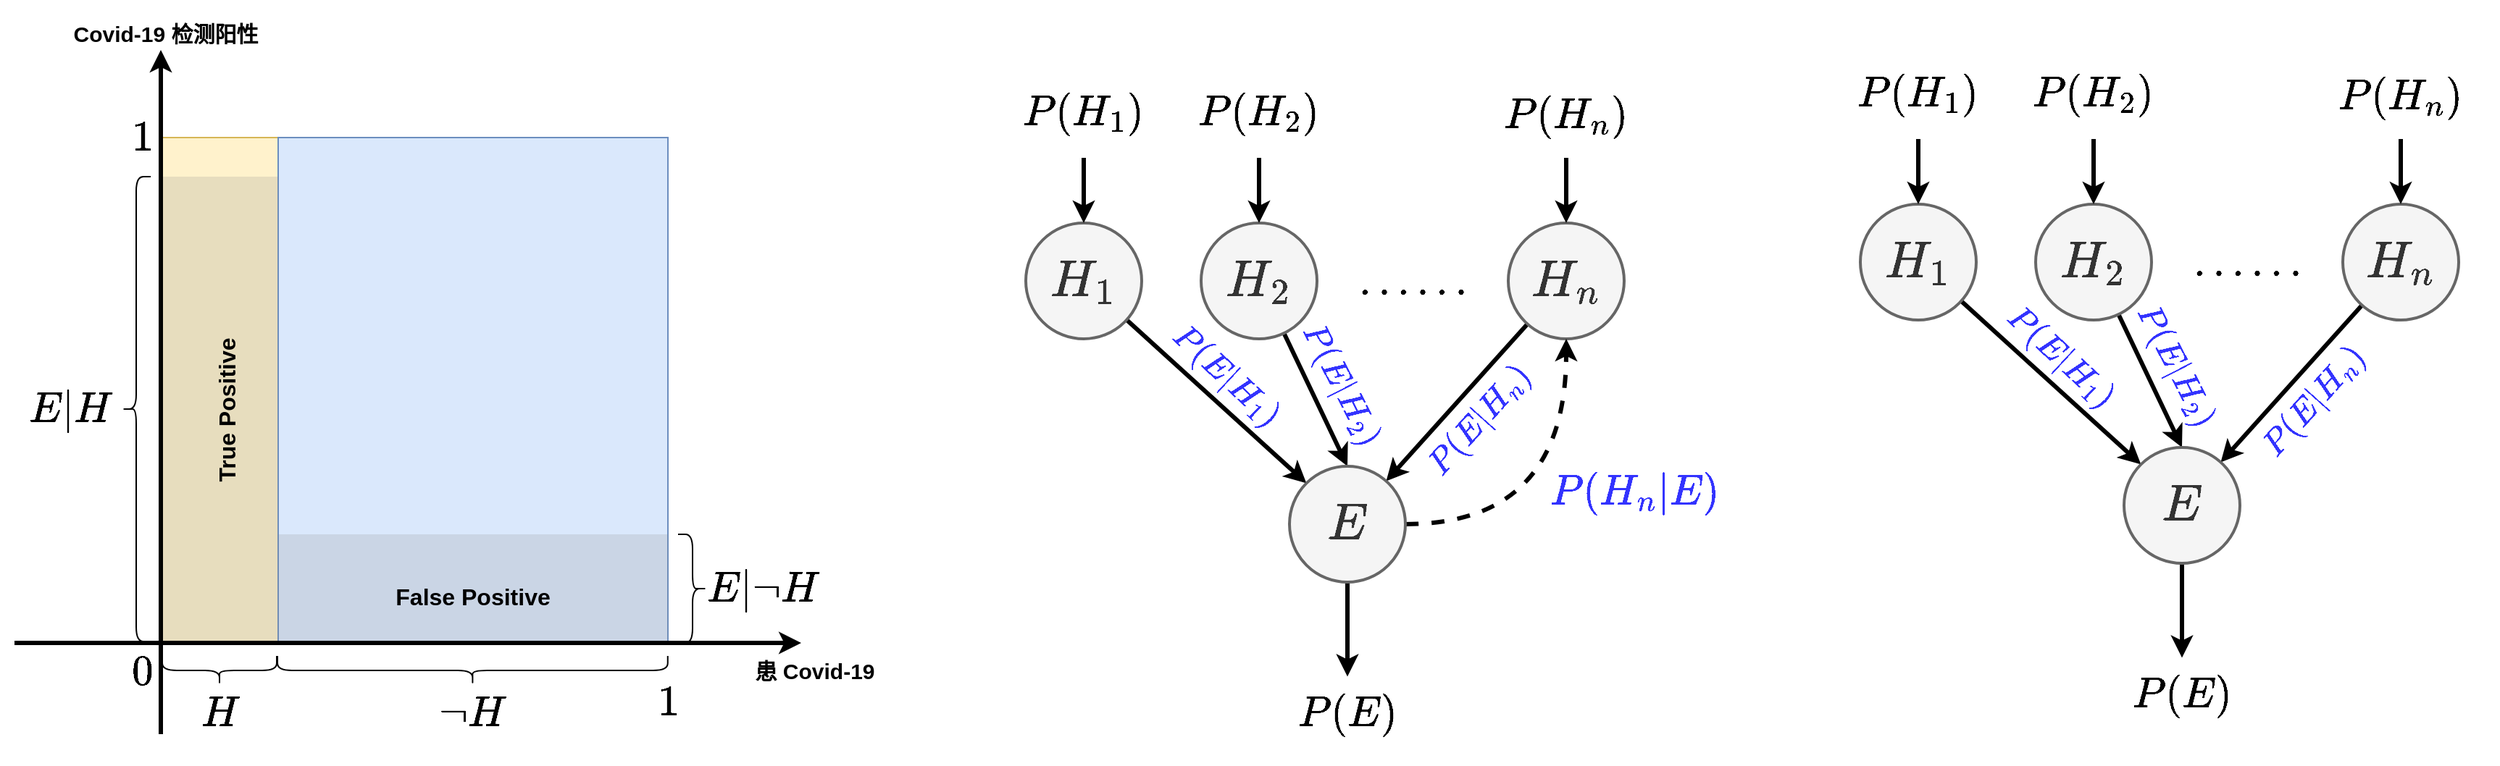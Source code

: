 <mxfile version="15.8.7" type="device"><diagram id="snbHVpk4Dze9bWe89kYk" name="第 1 页"><mxGraphModel dx="1198" dy="798" grid="0" gridSize="10" guides="1" tooltips="1" connect="1" arrows="1" fold="1" page="0" pageScale="1" pageWidth="827" pageHeight="1169" math="1" shadow="0"><root><mxCell id="0"/><mxCell id="1" parent="0"/><mxCell id="R_dMZILI9JI4HzgLOZ_--2" value="" style="whiteSpace=wrap;html=1;aspect=fixed;" vertex="1" parent="1"><mxGeometry x="175" y="146" width="349" height="349" as="geometry"/></mxCell><mxCell id="R_dMZILI9JI4HzgLOZ_--3" value="" style="rounded=0;whiteSpace=wrap;html=1;fillColor=#fff2cc;strokeColor=#d6b656;" vertex="1" parent="1"><mxGeometry x="175" y="146" width="80" height="349" as="geometry"/></mxCell><mxCell id="R_dMZILI9JI4HzgLOZ_--4" value="" style="rounded=0;whiteSpace=wrap;html=1;fillColor=#dae8fc;strokeColor=#6c8ebf;" vertex="1" parent="1"><mxGeometry x="255" y="146" width="269" height="349" as="geometry"/></mxCell><mxCell id="R_dMZILI9JI4HzgLOZ_--5" value="" style="rounded=0;whiteSpace=wrap;html=1;fillColor=#858585;fontColor=#333333;strokeColor=none;opacity=20;" vertex="1" parent="1"><mxGeometry x="175" y="173" width="80" height="322" as="geometry"/></mxCell><mxCell id="R_dMZILI9JI4HzgLOZ_--6" value="" style="rounded=0;whiteSpace=wrap;html=1;fillColor=#858585;fontColor=#333333;strokeColor=none;opacity=20;" vertex="1" parent="1"><mxGeometry x="255" y="420" width="269" height="75" as="geometry"/></mxCell><mxCell id="R_dMZILI9JI4HzgLOZ_--7" value="&lt;font style=&quot;font-size: 25px&quot;&gt;$$H$$&lt;/font&gt;" style="text;html=1;strokeColor=none;fillColor=none;align=center;verticalAlign=middle;whiteSpace=wrap;rounded=0;opacity=30;fontSize=30;" vertex="1" parent="1"><mxGeometry x="184.5" y="528" width="60" height="30" as="geometry"/></mxCell><mxCell id="R_dMZILI9JI4HzgLOZ_--8" value="" style="shape=curlyBracket;whiteSpace=wrap;html=1;rounded=1;fontSize=25;strokeColor=#000000;fillColor=#858585;rotation=-90;" vertex="1" parent="1"><mxGeometry x="204.5" y="474.5" width="20" height="79" as="geometry"/></mxCell><mxCell id="R_dMZILI9JI4HzgLOZ_--9" value="&lt;font style=&quot;font-size: 25px&quot;&gt;$$\lnot H$$&lt;/font&gt;" style="text;html=1;strokeColor=none;fillColor=none;align=center;verticalAlign=middle;whiteSpace=wrap;rounded=0;opacity=30;fontSize=30;" vertex="1" parent="1"><mxGeometry x="359.19" y="528" width="60" height="30" as="geometry"/></mxCell><mxCell id="R_dMZILI9JI4HzgLOZ_--10" value="" style="shape=curlyBracket;whiteSpace=wrap;html=1;rounded=1;fontSize=25;strokeColor=#000000;fillColor=#858585;rotation=-90;" vertex="1" parent="1"><mxGeometry x="379.19" y="379.32" width="20" height="269.37" as="geometry"/></mxCell><mxCell id="R_dMZILI9JI4HzgLOZ_--11" value="" style="shape=curlyBracket;whiteSpace=wrap;html=1;rounded=1;fontSize=25;strokeColor=#000000;fillColor=#858585;rotation=0;" vertex="1" parent="1"><mxGeometry x="147" y="173" width="20" height="321" as="geometry"/></mxCell><mxCell id="R_dMZILI9JI4HzgLOZ_--12" value="&lt;font style=&quot;font-size: 25px&quot;&gt;$$E|H$$&lt;/font&gt;" style="text;html=1;strokeColor=none;fillColor=none;align=center;verticalAlign=middle;whiteSpace=wrap;rounded=0;opacity=30;fontSize=30;" vertex="1" parent="1"><mxGeometry x="82" y="318.5" width="60" height="30" as="geometry"/></mxCell><mxCell id="R_dMZILI9JI4HzgLOZ_--13" value="" style="shape=curlyBracket;whiteSpace=wrap;html=1;rounded=1;fontSize=25;strokeColor=#000000;fillColor=#858585;rotation=-180;" vertex="1" parent="1"><mxGeometry x="531" y="420" width="20" height="75" as="geometry"/></mxCell><mxCell id="R_dMZILI9JI4HzgLOZ_--14" value="&lt;font style=&quot;font-size: 25px&quot;&gt;$$E|\lnot H$$&lt;/font&gt;" style="text;html=1;strokeColor=none;fillColor=none;align=center;verticalAlign=middle;whiteSpace=wrap;rounded=0;opacity=30;fontSize=30;" vertex="1" parent="1"><mxGeometry x="560" y="442.5" width="60" height="30" as="geometry"/></mxCell><mxCell id="R_dMZILI9JI4HzgLOZ_--17" value="" style="endArrow=classic;html=1;rounded=0;fontSize=25;strokeWidth=3;endFill=1;" edge="1" parent="1"><mxGeometry width="50" height="50" relative="1" as="geometry"><mxPoint x="73" y="495" as="sourcePoint"/><mxPoint x="616" y="495" as="targetPoint"/></mxGeometry></mxCell><mxCell id="R_dMZILI9JI4HzgLOZ_--18" value="" style="endArrow=classic;html=1;rounded=0;fontSize=25;strokeWidth=3;endFill=1;" edge="1" parent="1"><mxGeometry width="50" height="50" relative="1" as="geometry"><mxPoint x="174" y="558" as="sourcePoint"/><mxPoint x="174" y="85.5" as="targetPoint"/></mxGeometry></mxCell><mxCell id="R_dMZILI9JI4HzgLOZ_--19" value="&lt;span style=&quot;font-size: 15px&quot;&gt;&lt;b&gt;患 Covid-19&lt;/b&gt;&lt;/span&gt;" style="text;html=1;strokeColor=none;fillColor=none;align=center;verticalAlign=middle;whiteSpace=wrap;rounded=0;opacity=30;fontSize=30;" vertex="1" parent="1"><mxGeometry x="576" y="494" width="99" height="30" as="geometry"/></mxCell><mxCell id="R_dMZILI9JI4HzgLOZ_--20" value="&lt;span style=&quot;font-size: 15px&quot;&gt;&lt;b&gt;Covid-19 检测阳性&lt;/b&gt;&lt;/span&gt;" style="text;html=1;strokeColor=none;fillColor=none;align=center;verticalAlign=middle;whiteSpace=wrap;rounded=0;opacity=30;fontSize=30;" vertex="1" parent="1"><mxGeometry x="109.5" y="54" width="135" height="30" as="geometry"/></mxCell><mxCell id="R_dMZILI9JI4HzgLOZ_--21" value="&lt;font style=&quot;font-size: 25px&quot;&gt;$$0$$&lt;/font&gt;" style="text;html=1;strokeColor=none;fillColor=none;align=center;verticalAlign=middle;whiteSpace=wrap;rounded=0;opacity=30;fontSize=30;" vertex="1" parent="1"><mxGeometry x="131" y="499" width="60" height="30" as="geometry"/></mxCell><mxCell id="R_dMZILI9JI4HzgLOZ_--22" value="&lt;font style=&quot;font-size: 25px&quot;&gt;$$1$$&lt;/font&gt;" style="text;html=1;strokeColor=none;fillColor=none;align=center;verticalAlign=middle;whiteSpace=wrap;rounded=0;opacity=30;fontSize=30;" vertex="1" parent="1"><mxGeometry x="131" y="130" width="60" height="30" as="geometry"/></mxCell><mxCell id="R_dMZILI9JI4HzgLOZ_--23" value="&lt;font style=&quot;font-size: 25px&quot;&gt;$$1$$&lt;/font&gt;" style="text;html=1;strokeColor=none;fillColor=none;align=center;verticalAlign=middle;whiteSpace=wrap;rounded=0;opacity=30;fontSize=30;" vertex="1" parent="1"><mxGeometry x="494" y="520" width="60" height="30" as="geometry"/></mxCell><mxCell id="R_dMZILI9JI4HzgLOZ_--28" value="&lt;font style=&quot;font-size: 16px&quot;&gt;&lt;b&gt;True Positive&lt;/b&gt;&lt;br&gt;&lt;/font&gt;" style="text;html=1;strokeColor=none;fillColor=none;align=center;verticalAlign=middle;whiteSpace=wrap;rounded=0;opacity=30;fontSize=30;rotation=-90;" vertex="1" parent="1"><mxGeometry x="157.25" y="325.5" width="114.5" height="17" as="geometry"/></mxCell><mxCell id="R_dMZILI9JI4HzgLOZ_--30" value="&lt;font style=&quot;font-size: 16px&quot;&gt;&lt;b&gt;False Positive&lt;/b&gt;&lt;br&gt;&lt;/font&gt;" style="text;html=1;strokeColor=none;fillColor=none;align=center;verticalAlign=middle;whiteSpace=wrap;rounded=0;opacity=30;fontSize=30;" vertex="1" parent="1"><mxGeometry x="320" y="443.75" width="139" height="27.5" as="geometry"/></mxCell><mxCell id="R_dMZILI9JI4HzgLOZ_--37" style="rounded=0;orthogonalLoop=1;jettySize=auto;html=1;entryX=0;entryY=0;entryDx=0;entryDy=0;fontSize=30;fontColor=#FF0000;endArrow=classic;endFill=1;strokeWidth=3;" edge="1" parent="1" source="R_dMZILI9JI4HzgLOZ_--33" target="R_dMZILI9JI4HzgLOZ_--36"><mxGeometry relative="1" as="geometry"/></mxCell><mxCell id="R_dMZILI9JI4HzgLOZ_--33" value="$$H_1$$" style="ellipse;whiteSpace=wrap;html=1;aspect=fixed;fontSize=30;fontColor=#333333;strokeColor=#666666;fillColor=#f5f5f5;strokeWidth=2;" vertex="1" parent="1"><mxGeometry x="771" y="205" width="80" height="80" as="geometry"/></mxCell><mxCell id="R_dMZILI9JI4HzgLOZ_--38" style="edgeStyle=none;rounded=0;orthogonalLoop=1;jettySize=auto;html=1;entryX=0.5;entryY=0;entryDx=0;entryDy=0;fontSize=30;fontColor=#FF0000;endArrow=classic;endFill=1;strokeWidth=3;" edge="1" parent="1" source="R_dMZILI9JI4HzgLOZ_--34" target="R_dMZILI9JI4HzgLOZ_--36"><mxGeometry relative="1" as="geometry"/></mxCell><mxCell id="R_dMZILI9JI4HzgLOZ_--34" value="$$H_2$$" style="ellipse;whiteSpace=wrap;html=1;aspect=fixed;fontSize=30;fontColor=#333333;strokeColor=#666666;fillColor=#f5f5f5;strokeWidth=2;" vertex="1" parent="1"><mxGeometry x="892" y="205" width="80" height="80" as="geometry"/></mxCell><mxCell id="R_dMZILI9JI4HzgLOZ_--39" style="edgeStyle=none;rounded=0;orthogonalLoop=1;jettySize=auto;html=1;fontSize=30;fontColor=#FF0000;endArrow=classic;endFill=1;strokeWidth=3;" edge="1" parent="1" source="R_dMZILI9JI4HzgLOZ_--35" target="R_dMZILI9JI4HzgLOZ_--36"><mxGeometry relative="1" as="geometry"/></mxCell><mxCell id="R_dMZILI9JI4HzgLOZ_--35" value="$$H_n$$" style="ellipse;whiteSpace=wrap;html=1;aspect=fixed;fontSize=30;fontColor=#333333;strokeColor=#666666;fillColor=#f5f5f5;strokeWidth=2;" vertex="1" parent="1"><mxGeometry x="1104" y="205" width="80" height="80" as="geometry"/></mxCell><mxCell id="R_dMZILI9JI4HzgLOZ_--41" style="edgeStyle=none;rounded=0;orthogonalLoop=1;jettySize=auto;html=1;fontSize=30;fontColor=#FF0000;endArrow=classic;endFill=1;strokeWidth=3;" edge="1" parent="1" source="R_dMZILI9JI4HzgLOZ_--36"><mxGeometry relative="1" as="geometry"><mxPoint x="993" y="518.207" as="targetPoint"/></mxGeometry></mxCell><mxCell id="R_dMZILI9JI4HzgLOZ_--55" style="edgeStyle=orthogonalEdgeStyle;rounded=0;orthogonalLoop=1;jettySize=auto;html=1;entryX=0.5;entryY=1;entryDx=0;entryDy=0;fontSize=20;fontColor=#FF0000;endArrow=classic;endFill=1;strokeWidth=3;curved=1;dashed=1;" edge="1" parent="1" source="R_dMZILI9JI4HzgLOZ_--36" target="R_dMZILI9JI4HzgLOZ_--35"><mxGeometry relative="1" as="geometry"/></mxCell><mxCell id="R_dMZILI9JI4HzgLOZ_--36" value="$$E$$" style="ellipse;whiteSpace=wrap;html=1;aspect=fixed;fontSize=30;fontColor=#333333;strokeColor=#666666;fillColor=#f5f5f5;strokeWidth=2;" vertex="1" parent="1"><mxGeometry x="953" y="373" width="80" height="80" as="geometry"/></mxCell><mxCell id="R_dMZILI9JI4HzgLOZ_--40" value="&lt;font style=&quot;font-size: 25px&quot;&gt;$$......$$&lt;/font&gt;" style="text;html=1;strokeColor=none;fillColor=none;align=center;verticalAlign=middle;whiteSpace=wrap;rounded=0;opacity=30;fontSize=30;" vertex="1" parent="1"><mxGeometry x="1008" y="230" width="60" height="30" as="geometry"/></mxCell><mxCell id="R_dMZILI9JI4HzgLOZ_--43" style="edgeStyle=none;rounded=0;orthogonalLoop=1;jettySize=auto;html=1;entryX=0.5;entryY=0;entryDx=0;entryDy=0;fontSize=30;fontColor=#FF0000;endArrow=classic;endFill=1;strokeWidth=3;" edge="1" parent="1" target="R_dMZILI9JI4HzgLOZ_--33"><mxGeometry relative="1" as="geometry"><mxPoint x="811" y="160" as="sourcePoint"/></mxGeometry></mxCell><mxCell id="R_dMZILI9JI4HzgLOZ_--45" style="edgeStyle=none;rounded=0;orthogonalLoop=1;jettySize=auto;html=1;entryX=0.5;entryY=0;entryDx=0;entryDy=0;fontSize=30;fontColor=#FF0000;endArrow=classic;endFill=1;strokeWidth=3;" edge="1" parent="1" target="R_dMZILI9JI4HzgLOZ_--34"><mxGeometry relative="1" as="geometry"><mxPoint x="932" y="160" as="sourcePoint"/></mxGeometry></mxCell><mxCell id="R_dMZILI9JI4HzgLOZ_--47" style="edgeStyle=none;rounded=0;orthogonalLoop=1;jettySize=auto;html=1;fontSize=30;fontColor=#FF0000;endArrow=classic;endFill=1;strokeWidth=3;" edge="1" parent="1" target="R_dMZILI9JI4HzgLOZ_--35"><mxGeometry relative="1" as="geometry"><mxPoint x="1144" y="160" as="sourcePoint"/></mxGeometry></mxCell><mxCell id="R_dMZILI9JI4HzgLOZ_--48" value="&lt;font style=&quot;font-size: 25px&quot;&gt;$$P(H_1)$$&lt;/font&gt;" style="text;html=1;strokeColor=none;fillColor=none;align=center;verticalAlign=middle;whiteSpace=wrap;rounded=0;opacity=30;fontSize=30;" vertex="1" parent="1"><mxGeometry x="781" y="114" width="60" height="30" as="geometry"/></mxCell><mxCell id="R_dMZILI9JI4HzgLOZ_--49" value="&lt;font style=&quot;font-size: 25px&quot;&gt;$$P(H_2)$$&lt;/font&gt;" style="text;html=1;strokeColor=none;fillColor=none;align=center;verticalAlign=middle;whiteSpace=wrap;rounded=0;opacity=30;fontSize=30;" vertex="1" parent="1"><mxGeometry x="902" y="114" width="60" height="30" as="geometry"/></mxCell><mxCell id="R_dMZILI9JI4HzgLOZ_--50" value="&lt;font style=&quot;font-size: 25px&quot;&gt;$$P(H_n)$$&lt;/font&gt;" style="text;html=1;strokeColor=none;fillColor=none;align=center;verticalAlign=middle;whiteSpace=wrap;rounded=0;opacity=30;fontSize=30;" vertex="1" parent="1"><mxGeometry x="1114" y="116" width="60" height="30" as="geometry"/></mxCell><mxCell id="R_dMZILI9JI4HzgLOZ_--51" value="&lt;font style=&quot;font-size: 25px&quot;&gt;$$P(E)$$&lt;/font&gt;" style="text;html=1;strokeColor=none;fillColor=none;align=center;verticalAlign=middle;whiteSpace=wrap;rounded=0;opacity=30;fontSize=30;" vertex="1" parent="1"><mxGeometry x="963" y="529" width="60" height="30" as="geometry"/></mxCell><mxCell id="R_dMZILI9JI4HzgLOZ_--52" value="&lt;font style=&quot;font-size: 20px;&quot;&gt;$$P(E|H_1)$$&lt;/font&gt;" style="text;html=1;strokeColor=none;fillColor=none;align=center;verticalAlign=middle;whiteSpace=wrap;rounded=0;opacity=30;fontSize=20;rotation=42.7;fontColor=#3333FF;" vertex="1" parent="1"><mxGeometry x="880" y="295.5" width="60" height="30" as="geometry"/></mxCell><mxCell id="R_dMZILI9JI4HzgLOZ_--53" value="&lt;font style=&quot;font-size: 20px&quot;&gt;$$P(E|H_2)$$&lt;/font&gt;" style="text;html=1;strokeColor=none;fillColor=none;align=center;verticalAlign=middle;whiteSpace=wrap;rounded=0;opacity=30;fontSize=20;rotation=62.8;fontColor=#3333FF;" vertex="1" parent="1"><mxGeometry x="959" y="302" width="60" height="30" as="geometry"/></mxCell><mxCell id="R_dMZILI9JI4HzgLOZ_--54" value="&lt;font style=&quot;font-size: 20px&quot;&gt;$$P(E|H_n)$$&lt;/font&gt;" style="text;html=1;strokeColor=none;fillColor=none;align=center;verticalAlign=middle;whiteSpace=wrap;rounded=0;opacity=30;fontSize=20;rotation=-48.3;fontColor=#3333FF;" vertex="1" parent="1"><mxGeometry x="1054" y="325.5" width="60" height="30" as="geometry"/></mxCell><mxCell id="R_dMZILI9JI4HzgLOZ_--56" value="&lt;font style=&quot;font-size: 25px&quot;&gt;$$P(H_n|E)$$&lt;/font&gt;" style="text;html=1;strokeColor=none;fillColor=none;align=center;verticalAlign=middle;whiteSpace=wrap;rounded=0;opacity=30;fontSize=30;fontColor=#3333FF;" vertex="1" parent="1"><mxGeometry x="1161" y="376" width="60" height="30" as="geometry"/></mxCell><mxCell id="R_dMZILI9JI4HzgLOZ_--57" style="rounded=0;orthogonalLoop=1;jettySize=auto;html=1;entryX=0;entryY=0;entryDx=0;entryDy=0;fontSize=30;fontColor=#FF0000;endArrow=classic;endFill=1;strokeWidth=3;" edge="1" source="R_dMZILI9JI4HzgLOZ_--58" target="R_dMZILI9JI4HzgLOZ_--65" parent="1"><mxGeometry relative="1" as="geometry"/></mxCell><mxCell id="R_dMZILI9JI4HzgLOZ_--58" value="$$H_1$$" style="ellipse;whiteSpace=wrap;html=1;aspect=fixed;fontSize=30;fontColor=#333333;strokeColor=#666666;fillColor=#f5f5f5;strokeWidth=2;" vertex="1" parent="1"><mxGeometry x="1347" y="192" width="80" height="80" as="geometry"/></mxCell><mxCell id="R_dMZILI9JI4HzgLOZ_--59" style="edgeStyle=none;rounded=0;orthogonalLoop=1;jettySize=auto;html=1;entryX=0.5;entryY=0;entryDx=0;entryDy=0;fontSize=30;fontColor=#FF0000;endArrow=classic;endFill=1;strokeWidth=3;" edge="1" source="R_dMZILI9JI4HzgLOZ_--60" target="R_dMZILI9JI4HzgLOZ_--65" parent="1"><mxGeometry relative="1" as="geometry"/></mxCell><mxCell id="R_dMZILI9JI4HzgLOZ_--60" value="$$H_2$$" style="ellipse;whiteSpace=wrap;html=1;aspect=fixed;fontSize=30;fontColor=#333333;strokeColor=#666666;fillColor=#f5f5f5;strokeWidth=2;" vertex="1" parent="1"><mxGeometry x="1468" y="192" width="80" height="80" as="geometry"/></mxCell><mxCell id="R_dMZILI9JI4HzgLOZ_--61" style="edgeStyle=none;rounded=0;orthogonalLoop=1;jettySize=auto;html=1;fontSize=30;fontColor=#FF0000;endArrow=classic;endFill=1;strokeWidth=3;" edge="1" source="R_dMZILI9JI4HzgLOZ_--62" target="R_dMZILI9JI4HzgLOZ_--65" parent="1"><mxGeometry relative="1" as="geometry"/></mxCell><mxCell id="R_dMZILI9JI4HzgLOZ_--62" value="$$H_n$$" style="ellipse;whiteSpace=wrap;html=1;aspect=fixed;fontSize=30;fontColor=#333333;strokeColor=#666666;fillColor=#f5f5f5;strokeWidth=2;" vertex="1" parent="1"><mxGeometry x="1680" y="192" width="80" height="80" as="geometry"/></mxCell><mxCell id="R_dMZILI9JI4HzgLOZ_--63" style="edgeStyle=none;rounded=0;orthogonalLoop=1;jettySize=auto;html=1;fontSize=30;fontColor=#FF0000;endArrow=classic;endFill=1;strokeWidth=3;" edge="1" source="R_dMZILI9JI4HzgLOZ_--65" parent="1"><mxGeometry relative="1" as="geometry"><mxPoint x="1569" y="505.207" as="targetPoint"/></mxGeometry></mxCell><mxCell id="R_dMZILI9JI4HzgLOZ_--65" value="$$E$$" style="ellipse;whiteSpace=wrap;html=1;aspect=fixed;fontSize=30;fontColor=#333333;strokeColor=#666666;fillColor=#f5f5f5;strokeWidth=2;" vertex="1" parent="1"><mxGeometry x="1529" y="360" width="80" height="80" as="geometry"/></mxCell><mxCell id="R_dMZILI9JI4HzgLOZ_--66" value="&lt;font style=&quot;font-size: 25px&quot;&gt;$$......$$&lt;/font&gt;" style="text;html=1;strokeColor=none;fillColor=none;align=center;verticalAlign=middle;whiteSpace=wrap;rounded=0;opacity=30;fontSize=30;" vertex="1" parent="1"><mxGeometry x="1584" y="217" width="60" height="30" as="geometry"/></mxCell><mxCell id="R_dMZILI9JI4HzgLOZ_--67" style="edgeStyle=none;rounded=0;orthogonalLoop=1;jettySize=auto;html=1;entryX=0.5;entryY=0;entryDx=0;entryDy=0;fontSize=30;fontColor=#FF0000;endArrow=classic;endFill=1;strokeWidth=3;" edge="1" target="R_dMZILI9JI4HzgLOZ_--58" parent="1"><mxGeometry relative="1" as="geometry"><mxPoint x="1387" y="147" as="sourcePoint"/></mxGeometry></mxCell><mxCell id="R_dMZILI9JI4HzgLOZ_--68" style="edgeStyle=none;rounded=0;orthogonalLoop=1;jettySize=auto;html=1;entryX=0.5;entryY=0;entryDx=0;entryDy=0;fontSize=30;fontColor=#FF0000;endArrow=classic;endFill=1;strokeWidth=3;" edge="1" target="R_dMZILI9JI4HzgLOZ_--60" parent="1"><mxGeometry relative="1" as="geometry"><mxPoint x="1508" y="147" as="sourcePoint"/></mxGeometry></mxCell><mxCell id="R_dMZILI9JI4HzgLOZ_--69" style="edgeStyle=none;rounded=0;orthogonalLoop=1;jettySize=auto;html=1;fontSize=30;fontColor=#FF0000;endArrow=classic;endFill=1;strokeWidth=3;" edge="1" target="R_dMZILI9JI4HzgLOZ_--62" parent="1"><mxGeometry relative="1" as="geometry"><mxPoint x="1720" y="147" as="sourcePoint"/></mxGeometry></mxCell><mxCell id="R_dMZILI9JI4HzgLOZ_--70" value="&lt;font style=&quot;font-size: 25px&quot;&gt;$$P(H_1)$$&lt;/font&gt;" style="text;html=1;strokeColor=none;fillColor=none;align=center;verticalAlign=middle;whiteSpace=wrap;rounded=0;opacity=30;fontSize=30;" vertex="1" parent="1"><mxGeometry x="1357" y="101" width="60" height="30" as="geometry"/></mxCell><mxCell id="R_dMZILI9JI4HzgLOZ_--71" value="&lt;font style=&quot;font-size: 25px&quot;&gt;$$P(H_2)$$&lt;/font&gt;" style="text;html=1;strokeColor=none;fillColor=none;align=center;verticalAlign=middle;whiteSpace=wrap;rounded=0;opacity=30;fontSize=30;" vertex="1" parent="1"><mxGeometry x="1478" y="101" width="60" height="30" as="geometry"/></mxCell><mxCell id="R_dMZILI9JI4HzgLOZ_--72" value="&lt;font style=&quot;font-size: 25px&quot;&gt;$$P(H_n)$$&lt;/font&gt;" style="text;html=1;strokeColor=none;fillColor=none;align=center;verticalAlign=middle;whiteSpace=wrap;rounded=0;opacity=30;fontSize=30;" vertex="1" parent="1"><mxGeometry x="1690" y="103" width="60" height="30" as="geometry"/></mxCell><mxCell id="R_dMZILI9JI4HzgLOZ_--73" value="&lt;font style=&quot;font-size: 25px&quot;&gt;$$P(E)$$&lt;/font&gt;" style="text;html=1;strokeColor=none;fillColor=none;align=center;verticalAlign=middle;whiteSpace=wrap;rounded=0;opacity=30;fontSize=30;" vertex="1" parent="1"><mxGeometry x="1539" y="516" width="60" height="30" as="geometry"/></mxCell><mxCell id="R_dMZILI9JI4HzgLOZ_--74" value="&lt;font style=&quot;font-size: 20px;&quot;&gt;$$P(E|H_1)$$&lt;/font&gt;" style="text;html=1;strokeColor=none;fillColor=none;align=center;verticalAlign=middle;whiteSpace=wrap;rounded=0;opacity=30;fontSize=20;rotation=42.7;fontColor=#3333FF;" vertex="1" parent="1"><mxGeometry x="1456" y="282.5" width="60" height="30" as="geometry"/></mxCell><mxCell id="R_dMZILI9JI4HzgLOZ_--75" value="&lt;font style=&quot;font-size: 20px&quot;&gt;$$P(E|H_2)$$&lt;/font&gt;" style="text;html=1;strokeColor=none;fillColor=none;align=center;verticalAlign=middle;whiteSpace=wrap;rounded=0;opacity=30;fontSize=20;rotation=62.8;fontColor=#3333FF;" vertex="1" parent="1"><mxGeometry x="1535" y="289" width="60" height="30" as="geometry"/></mxCell><mxCell id="R_dMZILI9JI4HzgLOZ_--76" value="&lt;font style=&quot;font-size: 20px&quot;&gt;$$P(E|H_n)$$&lt;/font&gt;" style="text;html=1;strokeColor=none;fillColor=none;align=center;verticalAlign=middle;whiteSpace=wrap;rounded=0;opacity=30;fontSize=20;rotation=-48.3;fontColor=#3333FF;" vertex="1" parent="1"><mxGeometry x="1630" y="312.5" width="60" height="30" as="geometry"/></mxCell></root></mxGraphModel></diagram></mxfile>